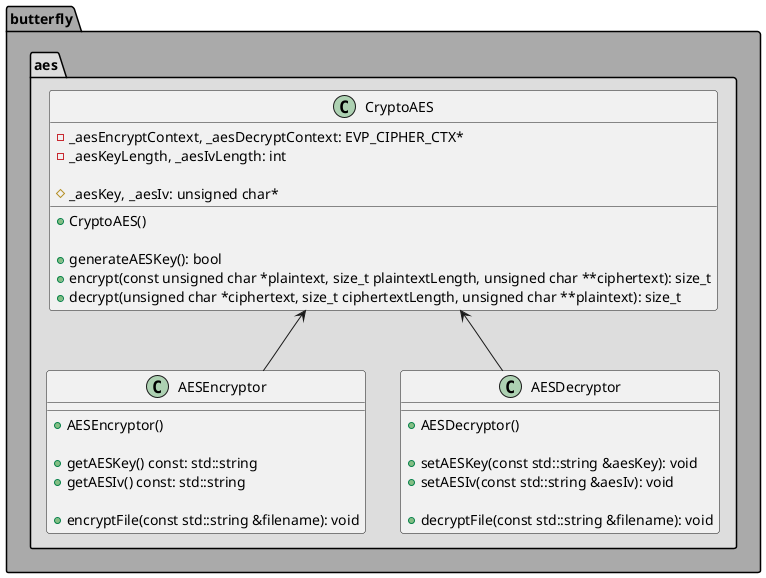 @startuml
'https://plantuml.com/sequence-diagram

package butterfly #AAAAAA
{

package aes #DDDDDD
{

class CryptoAES
{
    -_aesEncryptContext, _aesDecryptContext: EVP_CIPHER_CTX*
    -_aesKeyLength, _aesIvLength: int

    #_aesKey, _aesIv: unsigned char*

    +CryptoAES()

    +generateAESKey(): bool
    +encrypt(const unsigned char *plaintext, size_t plaintextLength, unsigned char **ciphertext): size_t
    +decrypt(unsigned char *ciphertext, size_t ciphertextLength, unsigned char **plaintext): size_t
}

class AESEncryptor
{
    +AESEncryptor()

    +getAESKey() const: std::string
    +getAESIv() const: std::string

    +encryptFile(const std::string &filename): void

}

class AESDecryptor
{
    +AESDecryptor()

    +setAESKey(const std::string &aesKey): void
    +setAESIv(const std::string &aesIv): void

    +decryptFile(const std::string &filename): void
}

CryptoAES <-- AESEncryptor
CryptoAES <-- AESDecryptor
}

}
@enduml